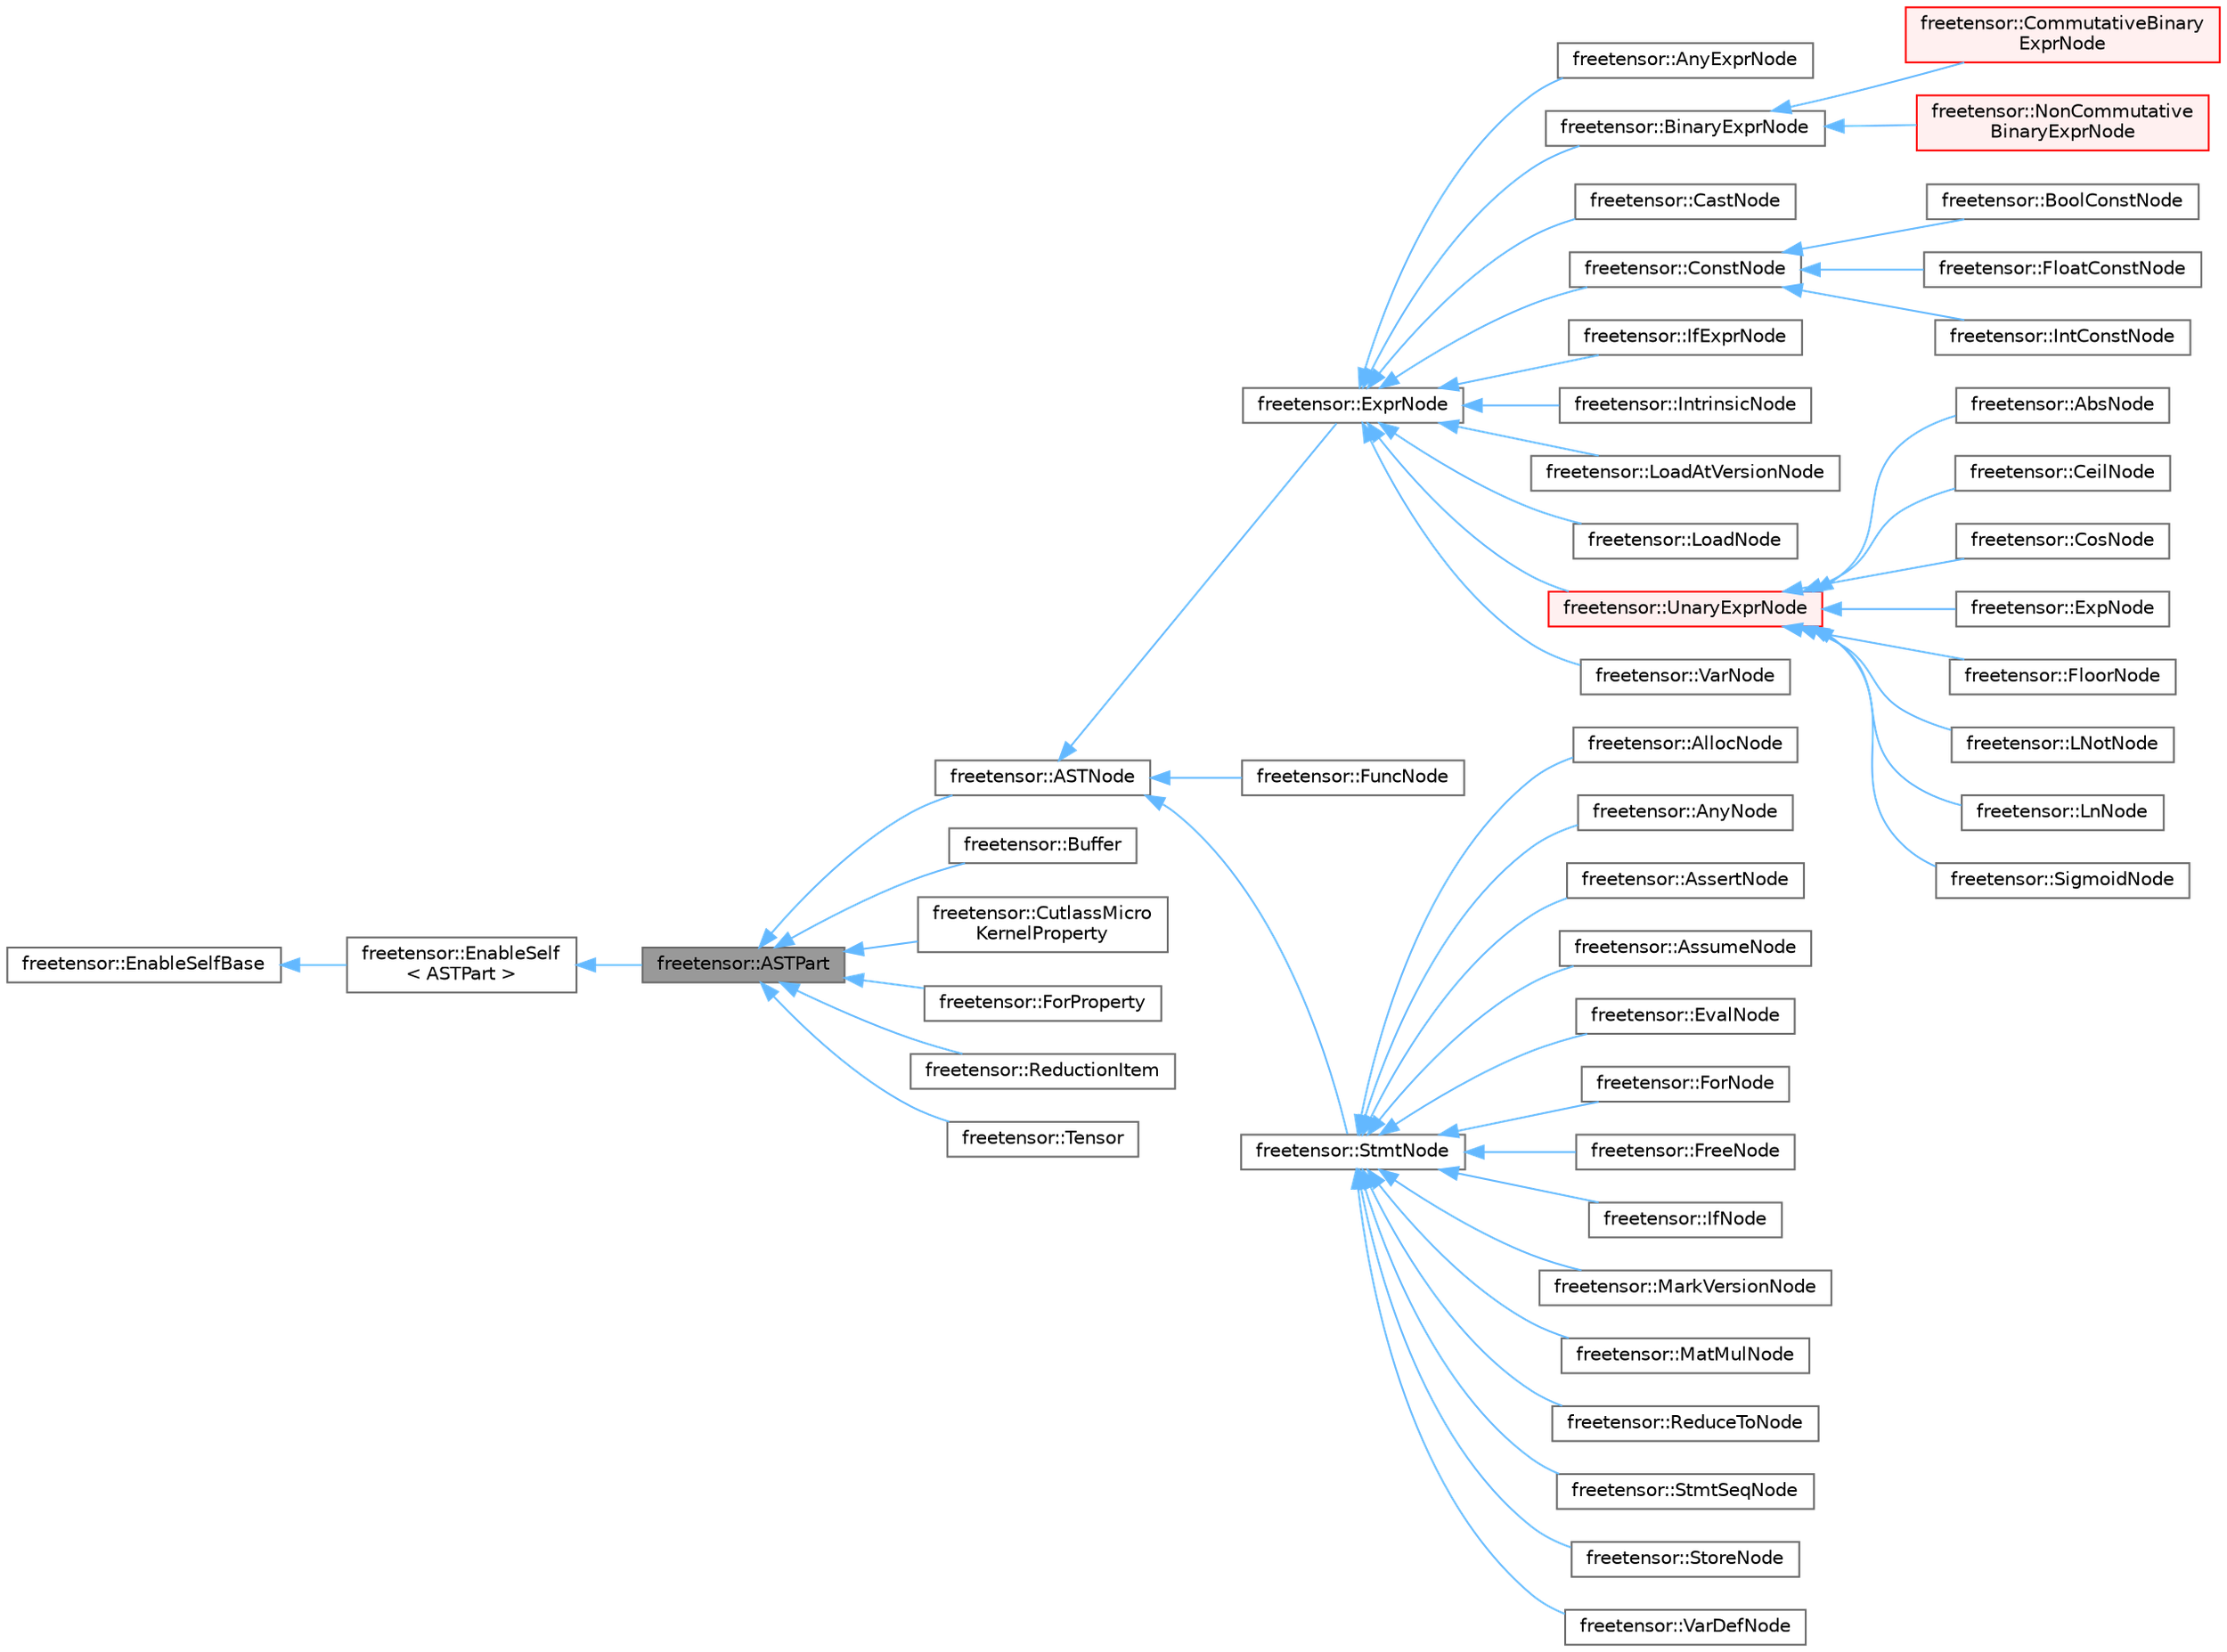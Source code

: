 digraph "freetensor::ASTPart"
{
 // LATEX_PDF_SIZE
  bgcolor="transparent";
  edge [fontname=Helvetica,fontsize=10,labelfontname=Helvetica,labelfontsize=10];
  node [fontname=Helvetica,fontsize=10,shape=box,height=0.2,width=0.4];
  rankdir="LR";
  Node1 [label="freetensor::ASTPart",height=0.2,width=0.4,color="gray40", fillcolor="grey60", style="filled", fontcolor="black",tooltip=" "];
  Node2 -> Node1 [dir="back",color="steelblue1",style="solid"];
  Node2 [label="freetensor::EnableSelf\l\< ASTPart \>",height=0.2,width=0.4,color="gray40", fillcolor="white", style="filled",URL="$classfreetensor_1_1EnableSelf.html",tooltip=" "];
  Node3 -> Node2 [dir="back",color="steelblue1",style="solid"];
  Node3 [label="freetensor::EnableSelfBase",height=0.2,width=0.4,color="gray40", fillcolor="white", style="filled",URL="$classfreetensor_1_1EnableSelfBase.html",tooltip=" "];
  Node1 -> Node4 [dir="back",color="steelblue1",style="solid"];
  Node4 [label="freetensor::ASTNode",height=0.2,width=0.4,color="gray40", fillcolor="white", style="filled",URL="$classfreetensor_1_1ASTNode.html",tooltip=" "];
  Node4 -> Node5 [dir="back",color="steelblue1",style="solid"];
  Node5 [label="freetensor::ExprNode",height=0.2,width=0.4,color="gray40", fillcolor="white", style="filled",URL="$classfreetensor_1_1ExprNode.html",tooltip=" "];
  Node5 -> Node6 [dir="back",color="steelblue1",style="solid"];
  Node6 [label="freetensor::AnyExprNode",height=0.2,width=0.4,color="gray40", fillcolor="white", style="filled",URL="$classfreetensor_1_1AnyExprNode.html",tooltip=" "];
  Node5 -> Node7 [dir="back",color="steelblue1",style="solid"];
  Node7 [label="freetensor::BinaryExprNode",height=0.2,width=0.4,color="gray40", fillcolor="white", style="filled",URL="$classfreetensor_1_1BinaryExprNode.html",tooltip=" "];
  Node7 -> Node8 [dir="back",color="steelblue1",style="solid"];
  Node8 [label="freetensor::CommutativeBinary\lExprNode",height=0.2,width=0.4,color="red", fillcolor="#FFF0F0", style="filled",URL="$classfreetensor_1_1CommutativeBinaryExprNode.html",tooltip=" "];
  Node7 -> Node17 [dir="back",color="steelblue1",style="solid"];
  Node17 [label="freetensor::NonCommutative\lBinaryExprNode",height=0.2,width=0.4,color="red", fillcolor="#FFF0F0", style="filled",URL="$classfreetensor_1_1NonCommutativeBinaryExprNode.html",tooltip=" "];
  Node5 -> Node29 [dir="back",color="steelblue1",style="solid"];
  Node29 [label="freetensor::CastNode",height=0.2,width=0.4,color="gray40", fillcolor="white", style="filled",URL="$classfreetensor_1_1CastNode.html",tooltip=" "];
  Node5 -> Node30 [dir="back",color="steelblue1",style="solid"];
  Node30 [label="freetensor::ConstNode",height=0.2,width=0.4,color="gray40", fillcolor="white", style="filled",URL="$classfreetensor_1_1ConstNode.html",tooltip=" "];
  Node30 -> Node31 [dir="back",color="steelblue1",style="solid"];
  Node31 [label="freetensor::BoolConstNode",height=0.2,width=0.4,color="gray40", fillcolor="white", style="filled",URL="$classfreetensor_1_1BoolConstNode.html",tooltip=" "];
  Node30 -> Node32 [dir="back",color="steelblue1",style="solid"];
  Node32 [label="freetensor::FloatConstNode",height=0.2,width=0.4,color="gray40", fillcolor="white", style="filled",URL="$classfreetensor_1_1FloatConstNode.html",tooltip=" "];
  Node30 -> Node33 [dir="back",color="steelblue1",style="solid"];
  Node33 [label="freetensor::IntConstNode",height=0.2,width=0.4,color="gray40", fillcolor="white", style="filled",URL="$classfreetensor_1_1IntConstNode.html",tooltip=" "];
  Node5 -> Node34 [dir="back",color="steelblue1",style="solid"];
  Node34 [label="freetensor::IfExprNode",height=0.2,width=0.4,color="gray40", fillcolor="white", style="filled",URL="$classfreetensor_1_1IfExprNode.html",tooltip=" "];
  Node5 -> Node35 [dir="back",color="steelblue1",style="solid"];
  Node35 [label="freetensor::IntrinsicNode",height=0.2,width=0.4,color="gray40", fillcolor="white", style="filled",URL="$classfreetensor_1_1IntrinsicNode.html",tooltip=" "];
  Node5 -> Node36 [dir="back",color="steelblue1",style="solid"];
  Node36 [label="freetensor::LoadAtVersionNode",height=0.2,width=0.4,color="gray40", fillcolor="white", style="filled",URL="$classfreetensor_1_1LoadAtVersionNode.html",tooltip=" "];
  Node5 -> Node37 [dir="back",color="steelblue1",style="solid"];
  Node37 [label="freetensor::LoadNode",height=0.2,width=0.4,color="gray40", fillcolor="white", style="filled",URL="$classfreetensor_1_1LoadNode.html",tooltip=" "];
  Node5 -> Node38 [dir="back",color="steelblue1",style="solid"];
  Node38 [label="freetensor::UnaryExprNode",height=0.2,width=0.4,color="red", fillcolor="#FFF0F0", style="filled",URL="$classfreetensor_1_1UnaryExprNode.html",tooltip=" "];
  Node38 -> Node39 [dir="back",color="steelblue1",style="solid"];
  Node39 [label="freetensor::AbsNode",height=0.2,width=0.4,color="gray40", fillcolor="white", style="filled",URL="$classfreetensor_1_1AbsNode.html",tooltip=" "];
  Node38 -> Node40 [dir="back",color="steelblue1",style="solid"];
  Node40 [label="freetensor::CeilNode",height=0.2,width=0.4,color="gray40", fillcolor="white", style="filled",URL="$classfreetensor_1_1CeilNode.html",tooltip=" "];
  Node38 -> Node41 [dir="back",color="steelblue1",style="solid"];
  Node41 [label="freetensor::CosNode",height=0.2,width=0.4,color="gray40", fillcolor="white", style="filled",URL="$classfreetensor_1_1CosNode.html",tooltip=" "];
  Node38 -> Node42 [dir="back",color="steelblue1",style="solid"];
  Node42 [label="freetensor::ExpNode",height=0.2,width=0.4,color="gray40", fillcolor="white", style="filled",URL="$classfreetensor_1_1ExpNode.html",tooltip=" "];
  Node38 -> Node43 [dir="back",color="steelblue1",style="solid"];
  Node43 [label="freetensor::FloorNode",height=0.2,width=0.4,color="gray40", fillcolor="white", style="filled",URL="$classfreetensor_1_1FloorNode.html",tooltip=" "];
  Node38 -> Node44 [dir="back",color="steelblue1",style="solid"];
  Node44 [label="freetensor::LNotNode",height=0.2,width=0.4,color="gray40", fillcolor="white", style="filled",URL="$classfreetensor_1_1LNotNode.html",tooltip=" "];
  Node38 -> Node45 [dir="back",color="steelblue1",style="solid"];
  Node45 [label="freetensor::LnNode",height=0.2,width=0.4,color="gray40", fillcolor="white", style="filled",URL="$classfreetensor_1_1LnNode.html",tooltip=" "];
  Node38 -> Node46 [dir="back",color="steelblue1",style="solid"];
  Node46 [label="freetensor::SigmoidNode",height=0.2,width=0.4,color="gray40", fillcolor="white", style="filled",URL="$classfreetensor_1_1SigmoidNode.html",tooltip=" "];
  Node5 -> Node53 [dir="back",color="steelblue1",style="solid"];
  Node53 [label="freetensor::VarNode",height=0.2,width=0.4,color="gray40", fillcolor="white", style="filled",URL="$classfreetensor_1_1VarNode.html",tooltip=" "];
  Node4 -> Node54 [dir="back",color="steelblue1",style="solid"];
  Node54 [label="freetensor::FuncNode",height=0.2,width=0.4,color="gray40", fillcolor="white", style="filled",URL="$classfreetensor_1_1FuncNode.html",tooltip=" "];
  Node4 -> Node55 [dir="back",color="steelblue1",style="solid"];
  Node55 [label="freetensor::StmtNode",height=0.2,width=0.4,color="gray40", fillcolor="white", style="filled",URL="$classfreetensor_1_1StmtNode.html",tooltip=" "];
  Node55 -> Node56 [dir="back",color="steelblue1",style="solid"];
  Node56 [label="freetensor::AllocNode",height=0.2,width=0.4,color="gray40", fillcolor="white", style="filled",URL="$classfreetensor_1_1AllocNode.html",tooltip=" "];
  Node55 -> Node57 [dir="back",color="steelblue1",style="solid"];
  Node57 [label="freetensor::AnyNode",height=0.2,width=0.4,color="gray40", fillcolor="white", style="filled",URL="$classfreetensor_1_1AnyNode.html",tooltip=" "];
  Node55 -> Node58 [dir="back",color="steelblue1",style="solid"];
  Node58 [label="freetensor::AssertNode",height=0.2,width=0.4,color="gray40", fillcolor="white", style="filled",URL="$classfreetensor_1_1AssertNode.html",tooltip=" "];
  Node55 -> Node59 [dir="back",color="steelblue1",style="solid"];
  Node59 [label="freetensor::AssumeNode",height=0.2,width=0.4,color="gray40", fillcolor="white", style="filled",URL="$classfreetensor_1_1AssumeNode.html",tooltip=" "];
  Node55 -> Node60 [dir="back",color="steelblue1",style="solid"];
  Node60 [label="freetensor::EvalNode",height=0.2,width=0.4,color="gray40", fillcolor="white", style="filled",URL="$classfreetensor_1_1EvalNode.html",tooltip=" "];
  Node55 -> Node61 [dir="back",color="steelblue1",style="solid"];
  Node61 [label="freetensor::ForNode",height=0.2,width=0.4,color="gray40", fillcolor="white", style="filled",URL="$classfreetensor_1_1ForNode.html",tooltip=" "];
  Node55 -> Node62 [dir="back",color="steelblue1",style="solid"];
  Node62 [label="freetensor::FreeNode",height=0.2,width=0.4,color="gray40", fillcolor="white", style="filled",URL="$classfreetensor_1_1FreeNode.html",tooltip=" "];
  Node55 -> Node63 [dir="back",color="steelblue1",style="solid"];
  Node63 [label="freetensor::IfNode",height=0.2,width=0.4,color="gray40", fillcolor="white", style="filled",URL="$classfreetensor_1_1IfNode.html",tooltip=" "];
  Node55 -> Node64 [dir="back",color="steelblue1",style="solid"];
  Node64 [label="freetensor::MarkVersionNode",height=0.2,width=0.4,color="gray40", fillcolor="white", style="filled",URL="$classfreetensor_1_1MarkVersionNode.html",tooltip=" "];
  Node55 -> Node65 [dir="back",color="steelblue1",style="solid"];
  Node65 [label="freetensor::MatMulNode",height=0.2,width=0.4,color="gray40", fillcolor="white", style="filled",URL="$classfreetensor_1_1MatMulNode.html",tooltip=" "];
  Node55 -> Node66 [dir="back",color="steelblue1",style="solid"];
  Node66 [label="freetensor::ReduceToNode",height=0.2,width=0.4,color="gray40", fillcolor="white", style="filled",URL="$classfreetensor_1_1ReduceToNode.html",tooltip=" "];
  Node55 -> Node67 [dir="back",color="steelblue1",style="solid"];
  Node67 [label="freetensor::StmtSeqNode",height=0.2,width=0.4,color="gray40", fillcolor="white", style="filled",URL="$classfreetensor_1_1StmtSeqNode.html",tooltip=" "];
  Node55 -> Node68 [dir="back",color="steelblue1",style="solid"];
  Node68 [label="freetensor::StoreNode",height=0.2,width=0.4,color="gray40", fillcolor="white", style="filled",URL="$classfreetensor_1_1StoreNode.html",tooltip=" "];
  Node55 -> Node69 [dir="back",color="steelblue1",style="solid"];
  Node69 [label="freetensor::VarDefNode",height=0.2,width=0.4,color="gray40", fillcolor="white", style="filled",URL="$classfreetensor_1_1VarDefNode.html",tooltip=" "];
  Node1 -> Node70 [dir="back",color="steelblue1",style="solid"];
  Node70 [label="freetensor::Buffer",height=0.2,width=0.4,color="gray40", fillcolor="white", style="filled",URL="$classfreetensor_1_1Buffer.html",tooltip=" "];
  Node1 -> Node71 [dir="back",color="steelblue1",style="solid"];
  Node71 [label="freetensor::CutlassMicro\lKernelProperty",height=0.2,width=0.4,color="gray40", fillcolor="white", style="filled",URL="$structfreetensor_1_1CutlassMicroKernelProperty.html",tooltip=" "];
  Node1 -> Node72 [dir="back",color="steelblue1",style="solid"];
  Node72 [label="freetensor::ForProperty",height=0.2,width=0.4,color="gray40", fillcolor="white", style="filled",URL="$structfreetensor_1_1ForProperty.html",tooltip=" "];
  Node1 -> Node73 [dir="back",color="steelblue1",style="solid"];
  Node73 [label="freetensor::ReductionItem",height=0.2,width=0.4,color="gray40", fillcolor="white", style="filled",URL="$structfreetensor_1_1ReductionItem.html",tooltip=" "];
  Node1 -> Node74 [dir="back",color="steelblue1",style="solid"];
  Node74 [label="freetensor::Tensor",height=0.2,width=0.4,color="gray40", fillcolor="white", style="filled",URL="$classfreetensor_1_1Tensor.html",tooltip=" "];
}
